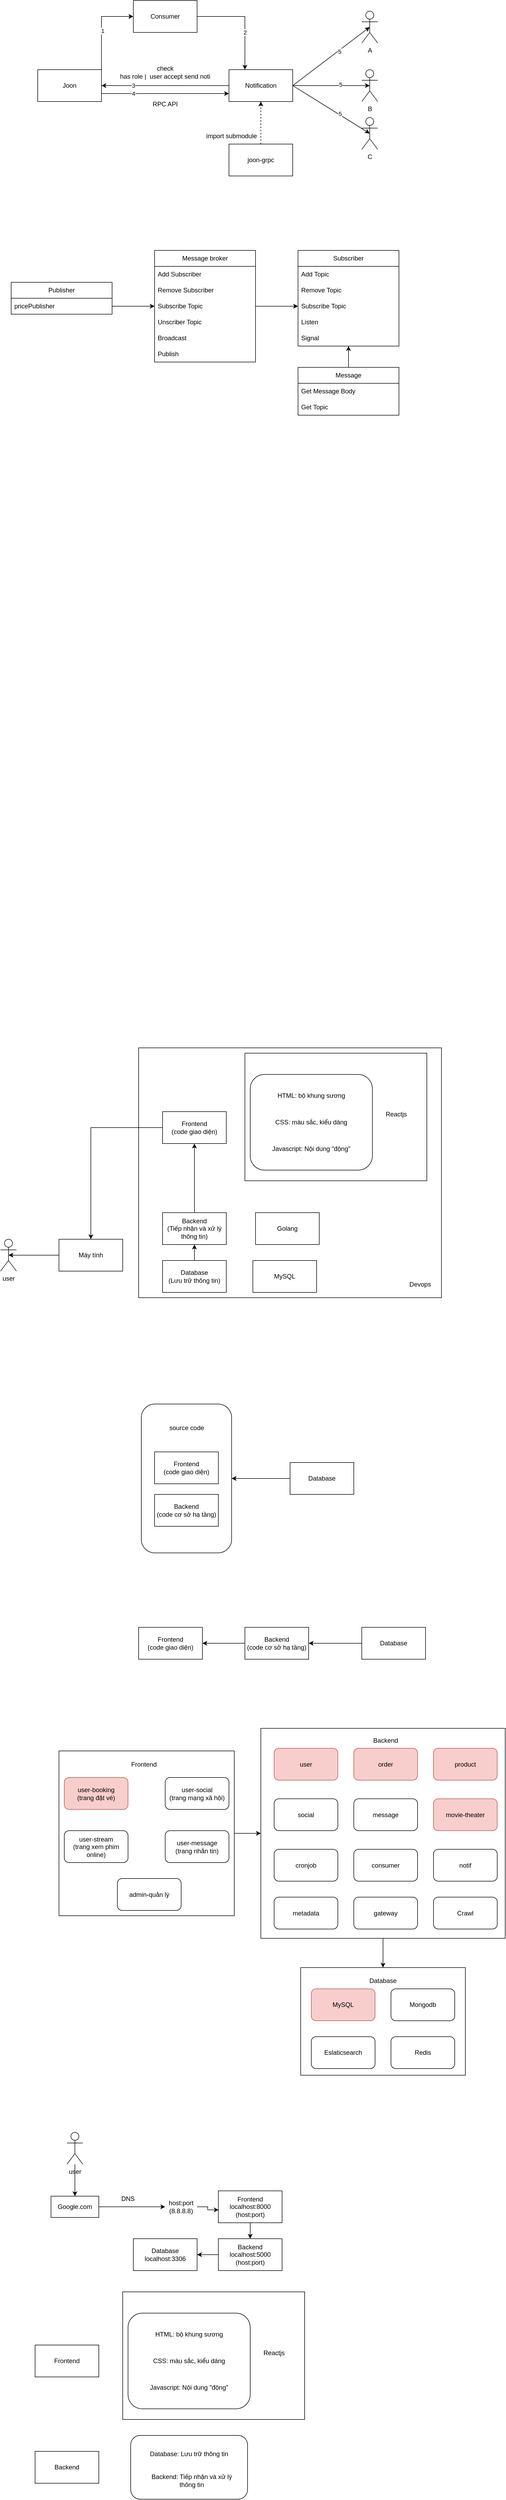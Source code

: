 <mxfile version="20.8.20" type="github">
  <diagram name="Page-1" id="BAmnxyE6l3ZED2GYQjM6">
    <mxGraphModel dx="1100" dy="565" grid="1" gridSize="10" guides="1" tooltips="1" connect="1" arrows="1" fold="1" page="1" pageScale="1" pageWidth="850" pageHeight="1100" math="0" shadow="0">
      <root>
        <mxCell id="0" />
        <mxCell id="1" parent="0" />
        <mxCell id="EBFuIBVCfwAQwDKFuReY-33" value="" style="rounded=0;whiteSpace=wrap;html=1;" vertex="1" parent="1">
          <mxGeometry x="280" y="2050" width="570" height="470" as="geometry" />
        </mxCell>
        <mxCell id="n3c0xd-BES7AvI41oE8k-5" style="edgeStyle=orthogonalEdgeStyle;rounded=0;orthogonalLoop=1;jettySize=auto;html=1;entryX=0.25;entryY=0;entryDx=0;entryDy=0;" parent="1" source="n3c0xd-BES7AvI41oE8k-1" target="n3c0xd-BES7AvI41oE8k-3" edge="1">
          <mxGeometry relative="1" as="geometry" />
        </mxCell>
        <mxCell id="O_Vcwd3Iae4a_ajbuCZc-8" value="2" style="edgeLabel;html=1;align=center;verticalAlign=middle;resizable=0;points=[];" parent="n3c0xd-BES7AvI41oE8k-5" vertex="1" connectable="0">
          <mxGeometry y="-3" relative="1" as="geometry">
            <mxPoint x="3" y="25" as="offset" />
          </mxGeometry>
        </mxCell>
        <mxCell id="n3c0xd-BES7AvI41oE8k-1" value="Consumer" style="rounded=0;whiteSpace=wrap;html=1;" parent="1" vertex="1">
          <mxGeometry x="270" y="80" width="120" height="60" as="geometry" />
        </mxCell>
        <mxCell id="O_Vcwd3Iae4a_ajbuCZc-3" style="edgeStyle=orthogonalEdgeStyle;rounded=0;orthogonalLoop=1;jettySize=auto;html=1;entryX=0;entryY=0.75;entryDx=0;entryDy=0;" parent="1" source="n3c0xd-BES7AvI41oE8k-2" target="n3c0xd-BES7AvI41oE8k-3" edge="1">
          <mxGeometry relative="1" as="geometry">
            <Array as="points">
              <mxPoint x="270" y="255" />
              <mxPoint x="270" y="255" />
            </Array>
          </mxGeometry>
        </mxCell>
        <mxCell id="O_Vcwd3Iae4a_ajbuCZc-10" value="4" style="edgeLabel;html=1;align=center;verticalAlign=middle;resizable=0;points=[];" parent="O_Vcwd3Iae4a_ajbuCZc-3" vertex="1" connectable="0">
          <mxGeometry x="-0.242" relative="1" as="geometry">
            <mxPoint x="-31" as="offset" />
          </mxGeometry>
        </mxCell>
        <mxCell id="n3c0xd-BES7AvI41oE8k-2" value="Joon" style="rounded=0;whiteSpace=wrap;html=1;" parent="1" vertex="1">
          <mxGeometry x="90" y="210" width="120" height="60" as="geometry" />
        </mxCell>
        <mxCell id="O_Vcwd3Iae4a_ajbuCZc-2" style="edgeStyle=orthogonalEdgeStyle;rounded=0;orthogonalLoop=1;jettySize=auto;html=1;entryX=1;entryY=0.5;entryDx=0;entryDy=0;" parent="1" source="n3c0xd-BES7AvI41oE8k-3" target="n3c0xd-BES7AvI41oE8k-2" edge="1">
          <mxGeometry relative="1" as="geometry" />
        </mxCell>
        <mxCell id="O_Vcwd3Iae4a_ajbuCZc-9" value="3" style="edgeLabel;html=1;align=center;verticalAlign=middle;resizable=0;points=[];" parent="O_Vcwd3Iae4a_ajbuCZc-2" vertex="1" connectable="0">
          <mxGeometry x="0.175" relative="1" as="geometry">
            <mxPoint x="-39" as="offset" />
          </mxGeometry>
        </mxCell>
        <mxCell id="n3c0xd-BES7AvI41oE8k-3" value="Notification" style="rounded=0;whiteSpace=wrap;html=1;" parent="1" vertex="1">
          <mxGeometry x="450" y="210" width="120" height="60" as="geometry" />
        </mxCell>
        <mxCell id="n3c0xd-BES7AvI41oE8k-4" value="" style="endArrow=classic;html=1;rounded=0;exitX=1;exitY=0;exitDx=0;exitDy=0;entryX=0;entryY=0.5;entryDx=0;entryDy=0;" parent="1" source="n3c0xd-BES7AvI41oE8k-2" target="n3c0xd-BES7AvI41oE8k-1" edge="1">
          <mxGeometry width="50" height="50" relative="1" as="geometry">
            <mxPoint x="400" y="280" as="sourcePoint" />
            <mxPoint x="450" y="230" as="targetPoint" />
            <Array as="points">
              <mxPoint x="210" y="110" />
              <mxPoint x="240" y="110" />
            </Array>
          </mxGeometry>
        </mxCell>
        <mxCell id="O_Vcwd3Iae4a_ajbuCZc-7" value="1" style="edgeLabel;html=1;align=center;verticalAlign=middle;resizable=0;points=[];" parent="n3c0xd-BES7AvI41oE8k-4" vertex="1" connectable="0">
          <mxGeometry x="-0.087" y="-2" relative="1" as="geometry">
            <mxPoint as="offset" />
          </mxGeometry>
        </mxCell>
        <mxCell id="n3c0xd-BES7AvI41oE8k-6" value="A" style="shape=umlActor;verticalLabelPosition=bottom;verticalAlign=top;html=1;outlineConnect=0;" parent="1" vertex="1">
          <mxGeometry x="700" y="100" width="30" height="60" as="geometry" />
        </mxCell>
        <mxCell id="n3c0xd-BES7AvI41oE8k-7" value="B" style="shape=umlActor;verticalLabelPosition=bottom;verticalAlign=top;html=1;outlineConnect=0;" parent="1" vertex="1">
          <mxGeometry x="700" y="210" width="30" height="60" as="geometry" />
        </mxCell>
        <mxCell id="n3c0xd-BES7AvI41oE8k-8" value="C" style="shape=umlActor;verticalLabelPosition=bottom;verticalAlign=top;html=1;outlineConnect=0;" parent="1" vertex="1">
          <mxGeometry x="700" y="300" width="30" height="60" as="geometry" />
        </mxCell>
        <mxCell id="n3c0xd-BES7AvI41oE8k-9" value="" style="endArrow=classic;html=1;rounded=0;exitX=1;exitY=0.5;exitDx=0;exitDy=0;entryX=0.5;entryY=0.5;entryDx=0;entryDy=0;entryPerimeter=0;" parent="1" source="n3c0xd-BES7AvI41oE8k-3" target="n3c0xd-BES7AvI41oE8k-6" edge="1">
          <mxGeometry width="50" height="50" relative="1" as="geometry">
            <mxPoint x="400" y="280" as="sourcePoint" />
            <mxPoint x="450" y="230" as="targetPoint" />
          </mxGeometry>
        </mxCell>
        <mxCell id="O_Vcwd3Iae4a_ajbuCZc-11" value="5" style="edgeLabel;html=1;align=center;verticalAlign=middle;resizable=0;points=[];" parent="n3c0xd-BES7AvI41oE8k-9" vertex="1" connectable="0">
          <mxGeometry x="0.196" y="-2" relative="1" as="geometry">
            <mxPoint as="offset" />
          </mxGeometry>
        </mxCell>
        <mxCell id="n3c0xd-BES7AvI41oE8k-10" value="" style="endArrow=classic;html=1;rounded=0;exitX=1;exitY=0.5;exitDx=0;exitDy=0;entryX=0.5;entryY=0.5;entryDx=0;entryDy=0;entryPerimeter=0;" parent="1" source="n3c0xd-BES7AvI41oE8k-3" target="n3c0xd-BES7AvI41oE8k-7" edge="1">
          <mxGeometry width="50" height="50" relative="1" as="geometry">
            <mxPoint x="400" y="280" as="sourcePoint" />
            <mxPoint x="450" y="230" as="targetPoint" />
          </mxGeometry>
        </mxCell>
        <mxCell id="O_Vcwd3Iae4a_ajbuCZc-12" value="5" style="edgeLabel;html=1;align=center;verticalAlign=middle;resizable=0;points=[];" parent="n3c0xd-BES7AvI41oE8k-10" vertex="1" connectable="0">
          <mxGeometry x="0.241" y="2" relative="1" as="geometry">
            <mxPoint as="offset" />
          </mxGeometry>
        </mxCell>
        <mxCell id="n3c0xd-BES7AvI41oE8k-11" value="" style="endArrow=classic;html=1;rounded=0;exitX=1;exitY=0.5;exitDx=0;exitDy=0;entryX=0.5;entryY=0.5;entryDx=0;entryDy=0;entryPerimeter=0;" parent="1" source="n3c0xd-BES7AvI41oE8k-3" target="n3c0xd-BES7AvI41oE8k-8" edge="1">
          <mxGeometry width="50" height="50" relative="1" as="geometry">
            <mxPoint x="400" y="280" as="sourcePoint" />
            <mxPoint x="450" y="230" as="targetPoint" />
          </mxGeometry>
        </mxCell>
        <mxCell id="O_Vcwd3Iae4a_ajbuCZc-13" value="5" style="edgeLabel;html=1;align=center;verticalAlign=middle;resizable=0;points=[];" parent="n3c0xd-BES7AvI41oE8k-11" vertex="1" connectable="0">
          <mxGeometry x="0.214" y="2" relative="1" as="geometry">
            <mxPoint as="offset" />
          </mxGeometry>
        </mxCell>
        <mxCell id="O_Vcwd3Iae4a_ajbuCZc-4" value="check &lt;br&gt;has role |&amp;nbsp; user accept send noti" style="text;html=1;strokeColor=none;fillColor=none;align=center;verticalAlign=middle;whiteSpace=wrap;rounded=0;" parent="1" vertex="1">
          <mxGeometry x="240" y="200" width="180" height="30" as="geometry" />
        </mxCell>
        <mxCell id="O_Vcwd3Iae4a_ajbuCZc-5" value="RPC API" style="text;html=1;strokeColor=none;fillColor=none;align=center;verticalAlign=middle;whiteSpace=wrap;rounded=0;" parent="1" vertex="1">
          <mxGeometry x="240" y="260" width="180" height="30" as="geometry" />
        </mxCell>
        <mxCell id="O_Vcwd3Iae4a_ajbuCZc-15" style="edgeStyle=orthogonalEdgeStyle;rounded=0;orthogonalLoop=1;jettySize=auto;html=1;entryX=0.5;entryY=1;entryDx=0;entryDy=0;dashed=1;" parent="1" source="O_Vcwd3Iae4a_ajbuCZc-14" target="n3c0xd-BES7AvI41oE8k-3" edge="1">
          <mxGeometry relative="1" as="geometry" />
        </mxCell>
        <mxCell id="O_Vcwd3Iae4a_ajbuCZc-14" value="joon-grpc" style="rounded=0;whiteSpace=wrap;html=1;" parent="1" vertex="1">
          <mxGeometry x="450" y="350" width="120" height="60" as="geometry" />
        </mxCell>
        <mxCell id="O_Vcwd3Iae4a_ajbuCZc-16" value="import submodule" style="text;html=1;strokeColor=none;fillColor=none;align=center;verticalAlign=middle;whiteSpace=wrap;rounded=0;" parent="1" vertex="1">
          <mxGeometry x="400" y="320" width="110" height="30" as="geometry" />
        </mxCell>
        <mxCell id="0sinTffmlTHwqKqQv9ls-22" style="edgeStyle=orthogonalEdgeStyle;rounded=0;orthogonalLoop=1;jettySize=auto;html=1;entryX=0.5;entryY=1;entryDx=0;entryDy=0;" parent="1" edge="1">
          <mxGeometry relative="1" as="geometry">
            <Array as="points">
              <mxPoint x="630" y="860" />
              <mxPoint x="20" y="860" />
            </Array>
            <mxPoint x="630" y="650" as="sourcePoint" />
          </mxGeometry>
        </mxCell>
        <mxCell id="M9sf2Y4nC3uKyj3SIOrS-10" value="Message broker" style="swimlane;fontStyle=0;childLayout=stackLayout;horizontal=1;startSize=30;horizontalStack=0;resizeParent=1;resizeParentMax=0;resizeLast=0;collapsible=1;marginBottom=0;whiteSpace=wrap;html=1;" parent="1" vertex="1">
          <mxGeometry x="310" y="550" width="190" height="210" as="geometry" />
        </mxCell>
        <mxCell id="M9sf2Y4nC3uKyj3SIOrS-11" value="Add Subscriber" style="text;strokeColor=none;fillColor=none;align=left;verticalAlign=middle;spacingLeft=4;spacingRight=4;overflow=hidden;points=[[0,0.5],[1,0.5]];portConstraint=eastwest;rotatable=0;whiteSpace=wrap;html=1;" parent="M9sf2Y4nC3uKyj3SIOrS-10" vertex="1">
          <mxGeometry y="30" width="190" height="30" as="geometry" />
        </mxCell>
        <mxCell id="M9sf2Y4nC3uKyj3SIOrS-12" value="Remove Subscriber" style="text;strokeColor=none;fillColor=none;align=left;verticalAlign=middle;spacingLeft=4;spacingRight=4;overflow=hidden;points=[[0,0.5],[1,0.5]];portConstraint=eastwest;rotatable=0;whiteSpace=wrap;html=1;" parent="M9sf2Y4nC3uKyj3SIOrS-10" vertex="1">
          <mxGeometry y="60" width="190" height="30" as="geometry" />
        </mxCell>
        <mxCell id="M9sf2Y4nC3uKyj3SIOrS-13" value="Subscribe Topic" style="text;strokeColor=none;fillColor=none;align=left;verticalAlign=middle;spacingLeft=4;spacingRight=4;overflow=hidden;points=[[0,0.5],[1,0.5]];portConstraint=eastwest;rotatable=0;whiteSpace=wrap;html=1;" parent="M9sf2Y4nC3uKyj3SIOrS-10" vertex="1">
          <mxGeometry y="90" width="190" height="30" as="geometry" />
        </mxCell>
        <mxCell id="M9sf2Y4nC3uKyj3SIOrS-14" value="Unscriber Topic" style="text;strokeColor=none;fillColor=none;align=left;verticalAlign=middle;spacingLeft=4;spacingRight=4;overflow=hidden;points=[[0,0.5],[1,0.5]];portConstraint=eastwest;rotatable=0;whiteSpace=wrap;html=1;" parent="M9sf2Y4nC3uKyj3SIOrS-10" vertex="1">
          <mxGeometry y="120" width="190" height="30" as="geometry" />
        </mxCell>
        <mxCell id="M9sf2Y4nC3uKyj3SIOrS-28" value="Broadcast" style="text;strokeColor=none;fillColor=none;align=left;verticalAlign=middle;spacingLeft=4;spacingRight=4;overflow=hidden;points=[[0,0.5],[1,0.5]];portConstraint=eastwest;rotatable=0;whiteSpace=wrap;html=1;" parent="M9sf2Y4nC3uKyj3SIOrS-10" vertex="1">
          <mxGeometry y="150" width="190" height="30" as="geometry" />
        </mxCell>
        <mxCell id="M9sf2Y4nC3uKyj3SIOrS-36" value="Publish" style="text;strokeColor=none;fillColor=none;align=left;verticalAlign=middle;spacingLeft=4;spacingRight=4;overflow=hidden;points=[[0,0.5],[1,0.5]];portConstraint=eastwest;rotatable=0;whiteSpace=wrap;html=1;" parent="M9sf2Y4nC3uKyj3SIOrS-10" vertex="1">
          <mxGeometry y="180" width="190" height="30" as="geometry" />
        </mxCell>
        <mxCell id="M9sf2Y4nC3uKyj3SIOrS-16" value="Subscriber" style="swimlane;fontStyle=0;childLayout=stackLayout;horizontal=1;startSize=30;horizontalStack=0;resizeParent=1;resizeParentMax=0;resizeLast=0;collapsible=1;marginBottom=0;whiteSpace=wrap;html=1;" parent="1" vertex="1">
          <mxGeometry x="580" y="550" width="190" height="180" as="geometry" />
        </mxCell>
        <mxCell id="M9sf2Y4nC3uKyj3SIOrS-17" value="Add Topic" style="text;strokeColor=none;fillColor=none;align=left;verticalAlign=middle;spacingLeft=4;spacingRight=4;overflow=hidden;points=[[0,0.5],[1,0.5]];portConstraint=eastwest;rotatable=0;whiteSpace=wrap;html=1;" parent="M9sf2Y4nC3uKyj3SIOrS-16" vertex="1">
          <mxGeometry y="30" width="190" height="30" as="geometry" />
        </mxCell>
        <mxCell id="M9sf2Y4nC3uKyj3SIOrS-18" value="Remove Topic" style="text;strokeColor=none;fillColor=none;align=left;verticalAlign=middle;spacingLeft=4;spacingRight=4;overflow=hidden;points=[[0,0.5],[1,0.5]];portConstraint=eastwest;rotatable=0;whiteSpace=wrap;html=1;" parent="M9sf2Y4nC3uKyj3SIOrS-16" vertex="1">
          <mxGeometry y="60" width="190" height="30" as="geometry" />
        </mxCell>
        <mxCell id="M9sf2Y4nC3uKyj3SIOrS-19" value="Subscribe Topic" style="text;strokeColor=none;fillColor=none;align=left;verticalAlign=middle;spacingLeft=4;spacingRight=4;overflow=hidden;points=[[0,0.5],[1,0.5]];portConstraint=eastwest;rotatable=0;whiteSpace=wrap;html=1;" parent="M9sf2Y4nC3uKyj3SIOrS-16" vertex="1">
          <mxGeometry y="90" width="190" height="30" as="geometry" />
        </mxCell>
        <mxCell id="M9sf2Y4nC3uKyj3SIOrS-20" value="Listen" style="text;strokeColor=none;fillColor=none;align=left;verticalAlign=middle;spacingLeft=4;spacingRight=4;overflow=hidden;points=[[0,0.5],[1,0.5]];portConstraint=eastwest;rotatable=0;whiteSpace=wrap;html=1;" parent="M9sf2Y4nC3uKyj3SIOrS-16" vertex="1">
          <mxGeometry y="120" width="190" height="30" as="geometry" />
        </mxCell>
        <mxCell id="M9sf2Y4nC3uKyj3SIOrS-29" value="Signal" style="text;strokeColor=none;fillColor=none;align=left;verticalAlign=middle;spacingLeft=4;spacingRight=4;overflow=hidden;points=[[0,0.5],[1,0.5]];portConstraint=eastwest;rotatable=0;whiteSpace=wrap;html=1;" parent="M9sf2Y4nC3uKyj3SIOrS-16" vertex="1">
          <mxGeometry y="150" width="190" height="30" as="geometry" />
        </mxCell>
        <mxCell id="M9sf2Y4nC3uKyj3SIOrS-37" style="edgeStyle=orthogonalEdgeStyle;rounded=0;orthogonalLoop=1;jettySize=auto;html=1;entryX=0.5;entryY=1;entryDx=0;entryDy=0;entryPerimeter=0;" parent="1" source="M9sf2Y4nC3uKyj3SIOrS-22" target="M9sf2Y4nC3uKyj3SIOrS-29" edge="1">
          <mxGeometry relative="1" as="geometry" />
        </mxCell>
        <mxCell id="M9sf2Y4nC3uKyj3SIOrS-22" value="Message" style="swimlane;fontStyle=0;childLayout=stackLayout;horizontal=1;startSize=30;horizontalStack=0;resizeParent=1;resizeParentMax=0;resizeLast=0;collapsible=1;marginBottom=0;whiteSpace=wrap;html=1;" parent="1" vertex="1">
          <mxGeometry x="580" y="770" width="190" height="90" as="geometry" />
        </mxCell>
        <mxCell id="M9sf2Y4nC3uKyj3SIOrS-23" value="Get Message Body" style="text;strokeColor=none;fillColor=none;align=left;verticalAlign=middle;spacingLeft=4;spacingRight=4;overflow=hidden;points=[[0,0.5],[1,0.5]];portConstraint=eastwest;rotatable=0;whiteSpace=wrap;html=1;" parent="M9sf2Y4nC3uKyj3SIOrS-22" vertex="1">
          <mxGeometry y="30" width="190" height="30" as="geometry" />
        </mxCell>
        <mxCell id="M9sf2Y4nC3uKyj3SIOrS-24" value="Get Topic" style="text;strokeColor=none;fillColor=none;align=left;verticalAlign=middle;spacingLeft=4;spacingRight=4;overflow=hidden;points=[[0,0.5],[1,0.5]];portConstraint=eastwest;rotatable=0;whiteSpace=wrap;html=1;" parent="M9sf2Y4nC3uKyj3SIOrS-22" vertex="1">
          <mxGeometry y="60" width="190" height="30" as="geometry" />
        </mxCell>
        <mxCell id="M9sf2Y4nC3uKyj3SIOrS-30" value="Publisher" style="swimlane;fontStyle=0;childLayout=stackLayout;horizontal=1;startSize=30;horizontalStack=0;resizeParent=1;resizeParentMax=0;resizeLast=0;collapsible=1;marginBottom=0;whiteSpace=wrap;html=1;" parent="1" vertex="1">
          <mxGeometry x="40" y="610" width="190" height="60" as="geometry" />
        </mxCell>
        <mxCell id="M9sf2Y4nC3uKyj3SIOrS-31" value="pricePublisher" style="text;strokeColor=none;fillColor=none;align=left;verticalAlign=middle;spacingLeft=4;spacingRight=4;overflow=hidden;points=[[0,0.5],[1,0.5]];portConstraint=eastwest;rotatable=0;whiteSpace=wrap;html=1;" parent="M9sf2Y4nC3uKyj3SIOrS-30" vertex="1">
          <mxGeometry y="30" width="190" height="30" as="geometry" />
        </mxCell>
        <mxCell id="M9sf2Y4nC3uKyj3SIOrS-38" style="edgeStyle=orthogonalEdgeStyle;rounded=0;orthogonalLoop=1;jettySize=auto;html=1;entryX=0;entryY=0.5;entryDx=0;entryDy=0;" parent="1" source="M9sf2Y4nC3uKyj3SIOrS-31" target="M9sf2Y4nC3uKyj3SIOrS-13" edge="1">
          <mxGeometry relative="1" as="geometry" />
        </mxCell>
        <mxCell id="M9sf2Y4nC3uKyj3SIOrS-39" style="edgeStyle=orthogonalEdgeStyle;rounded=0;orthogonalLoop=1;jettySize=auto;html=1;entryX=0;entryY=0.5;entryDx=0;entryDy=0;" parent="1" source="M9sf2Y4nC3uKyj3SIOrS-13" target="M9sf2Y4nC3uKyj3SIOrS-19" edge="1">
          <mxGeometry relative="1" as="geometry" />
        </mxCell>
        <mxCell id="EBFuIBVCfwAQwDKFuReY-1" value="user" style="shape=umlActor;verticalLabelPosition=bottom;verticalAlign=top;html=1;outlineConnect=0;" vertex="1" parent="1">
          <mxGeometry x="20" y="2410" width="30" height="60" as="geometry" />
        </mxCell>
        <mxCell id="EBFuIBVCfwAQwDKFuReY-25" style="edgeStyle=orthogonalEdgeStyle;rounded=0;orthogonalLoop=1;jettySize=auto;html=1;entryX=0.5;entryY=0.5;entryDx=0;entryDy=0;entryPerimeter=0;" edge="1" parent="1" source="EBFuIBVCfwAQwDKFuReY-2" target="EBFuIBVCfwAQwDKFuReY-1">
          <mxGeometry relative="1" as="geometry" />
        </mxCell>
        <mxCell id="EBFuIBVCfwAQwDKFuReY-2" value="Máy tính" style="rounded=0;whiteSpace=wrap;html=1;" vertex="1" parent="1">
          <mxGeometry x="130" y="2410" width="120" height="60" as="geometry" />
        </mxCell>
        <mxCell id="EBFuIBVCfwAQwDKFuReY-28" style="edgeStyle=orthogonalEdgeStyle;rounded=0;orthogonalLoop=1;jettySize=auto;html=1;" edge="1" parent="1" source="EBFuIBVCfwAQwDKFuReY-3" target="EBFuIBVCfwAQwDKFuReY-2">
          <mxGeometry relative="1" as="geometry" />
        </mxCell>
        <mxCell id="EBFuIBVCfwAQwDKFuReY-3" value="Frontend&lt;br&gt;(code giao diện)" style="rounded=0;whiteSpace=wrap;html=1;" vertex="1" parent="1">
          <mxGeometry x="325" y="2170" width="120" height="60" as="geometry" />
        </mxCell>
        <mxCell id="EBFuIBVCfwAQwDKFuReY-22" style="edgeStyle=orthogonalEdgeStyle;rounded=0;orthogonalLoop=1;jettySize=auto;html=1;entryX=0.5;entryY=1;entryDx=0;entryDy=0;" edge="1" parent="1" source="EBFuIBVCfwAQwDKFuReY-4" target="EBFuIBVCfwAQwDKFuReY-3">
          <mxGeometry relative="1" as="geometry" />
        </mxCell>
        <mxCell id="EBFuIBVCfwAQwDKFuReY-4" value="Backend&lt;br&gt;(Tiếp nhận và xử lý thông tin)" style="rounded=0;whiteSpace=wrap;html=1;" vertex="1" parent="1">
          <mxGeometry x="325" y="2360" width="120" height="60" as="geometry" />
        </mxCell>
        <mxCell id="EBFuIBVCfwAQwDKFuReY-24" style="edgeStyle=orthogonalEdgeStyle;rounded=0;orthogonalLoop=1;jettySize=auto;html=1;" edge="1" parent="1" source="EBFuIBVCfwAQwDKFuReY-17" target="EBFuIBVCfwAQwDKFuReY-4">
          <mxGeometry relative="1" as="geometry" />
        </mxCell>
        <mxCell id="EBFuIBVCfwAQwDKFuReY-17" value="Database&lt;br&gt;(Lưu trữ thông tin)" style="rounded=0;whiteSpace=wrap;html=1;" vertex="1" parent="1">
          <mxGeometry x="325" y="2450" width="120" height="60" as="geometry" />
        </mxCell>
        <mxCell id="EBFuIBVCfwAQwDKFuReY-26" value="Golang" style="rounded=0;whiteSpace=wrap;html=1;" vertex="1" parent="1">
          <mxGeometry x="500" y="2360" width="120" height="60" as="geometry" />
        </mxCell>
        <mxCell id="EBFuIBVCfwAQwDKFuReY-27" value="MySQL" style="rounded=0;whiteSpace=wrap;html=1;" vertex="1" parent="1">
          <mxGeometry x="495" y="2450" width="120" height="60" as="geometry" />
        </mxCell>
        <mxCell id="EBFuIBVCfwAQwDKFuReY-38" value="Devops" style="text;html=1;strokeColor=none;fillColor=none;align=center;verticalAlign=middle;whiteSpace=wrap;rounded=0;" vertex="1" parent="1">
          <mxGeometry x="780" y="2480" width="60" height="30" as="geometry" />
        </mxCell>
        <mxCell id="EBFuIBVCfwAQwDKFuReY-41" value="" style="rounded=1;whiteSpace=wrap;html=1;" vertex="1" parent="1">
          <mxGeometry x="285" y="2720" width="170" height="280" as="geometry" />
        </mxCell>
        <mxCell id="EBFuIBVCfwAQwDKFuReY-42" value="Frontend&lt;br&gt;(code giao diện)" style="rounded=0;whiteSpace=wrap;html=1;" vertex="1" parent="1">
          <mxGeometry x="310" y="2810" width="120" height="60" as="geometry" />
        </mxCell>
        <mxCell id="EBFuIBVCfwAQwDKFuReY-43" value="Backend&lt;br&gt;(code cơ sở hạ tầng)" style="rounded=0;whiteSpace=wrap;html=1;" vertex="1" parent="1">
          <mxGeometry x="310" y="2890" width="120" height="60" as="geometry" />
        </mxCell>
        <mxCell id="EBFuIBVCfwAQwDKFuReY-46" style="edgeStyle=orthogonalEdgeStyle;rounded=0;orthogonalLoop=1;jettySize=auto;html=1;entryX=1;entryY=0.5;entryDx=0;entryDy=0;" edge="1" parent="1" source="EBFuIBVCfwAQwDKFuReY-44" target="EBFuIBVCfwAQwDKFuReY-41">
          <mxGeometry relative="1" as="geometry" />
        </mxCell>
        <mxCell id="EBFuIBVCfwAQwDKFuReY-44" value="Database" style="rounded=0;whiteSpace=wrap;html=1;" vertex="1" parent="1">
          <mxGeometry x="565" y="2830" width="120" height="60" as="geometry" />
        </mxCell>
        <mxCell id="EBFuIBVCfwAQwDKFuReY-45" value="source code" style="text;html=1;strokeColor=none;fillColor=none;align=center;verticalAlign=middle;whiteSpace=wrap;rounded=0;" vertex="1" parent="1">
          <mxGeometry x="327.5" y="2750" width="85" height="30" as="geometry" />
        </mxCell>
        <mxCell id="EBFuIBVCfwAQwDKFuReY-48" value="Frontend&lt;br&gt;(code giao diện)" style="rounded=0;whiteSpace=wrap;html=1;" vertex="1" parent="1">
          <mxGeometry x="280" y="3140" width="120" height="60" as="geometry" />
        </mxCell>
        <mxCell id="EBFuIBVCfwAQwDKFuReY-57" style="edgeStyle=orthogonalEdgeStyle;rounded=0;orthogonalLoop=1;jettySize=auto;html=1;entryX=1;entryY=0.5;entryDx=0;entryDy=0;" edge="1" parent="1" source="EBFuIBVCfwAQwDKFuReY-49" target="EBFuIBVCfwAQwDKFuReY-48">
          <mxGeometry relative="1" as="geometry" />
        </mxCell>
        <mxCell id="EBFuIBVCfwAQwDKFuReY-49" value="Backend&lt;br&gt;(code cơ sở hạ tầng)" style="rounded=0;whiteSpace=wrap;html=1;" vertex="1" parent="1">
          <mxGeometry x="480" y="3140" width="120" height="60" as="geometry" />
        </mxCell>
        <mxCell id="EBFuIBVCfwAQwDKFuReY-55" style="edgeStyle=orthogonalEdgeStyle;rounded=0;orthogonalLoop=1;jettySize=auto;html=1;entryX=1;entryY=0.5;entryDx=0;entryDy=0;" edge="1" parent="1" source="EBFuIBVCfwAQwDKFuReY-50" target="EBFuIBVCfwAQwDKFuReY-49">
          <mxGeometry relative="1" as="geometry" />
        </mxCell>
        <mxCell id="EBFuIBVCfwAQwDKFuReY-50" value="Database" style="rounded=0;whiteSpace=wrap;html=1;" vertex="1" parent="1">
          <mxGeometry x="700" y="3140" width="120" height="60" as="geometry" />
        </mxCell>
        <mxCell id="EBFuIBVCfwAQwDKFuReY-63" value="" style="group" vertex="1" connectable="0" parent="1">
          <mxGeometry x="130" y="3330" width="840" height="652.5" as="geometry" />
        </mxCell>
        <mxCell id="OzTqHN3mKTXL2KjdTuCg-25" value="" style="rounded=0;whiteSpace=wrap;html=1;" parent="EBFuIBVCfwAQwDKFuReY-63" vertex="1">
          <mxGeometry x="380" width="460" height="395" as="geometry" />
        </mxCell>
        <mxCell id="OzTqHN3mKTXL2KjdTuCg-26" value="" style="group" parent="EBFuIBVCfwAQwDKFuReY-63" vertex="1" connectable="0">
          <mxGeometry x="405" y="37.5" width="420" height="340" as="geometry" />
        </mxCell>
        <mxCell id="OzTqHN3mKTXL2KjdTuCg-12" value="user" style="rounded=1;whiteSpace=wrap;html=1;fillColor=#f8cecc;strokeColor=#b85450;" parent="OzTqHN3mKTXL2KjdTuCg-26" vertex="1">
          <mxGeometry width="120" height="60" as="geometry" />
        </mxCell>
        <mxCell id="OzTqHN3mKTXL2KjdTuCg-15" value="order" style="rounded=1;whiteSpace=wrap;html=1;fillColor=#f8cecc;strokeColor=#b85450;" parent="OzTqHN3mKTXL2KjdTuCg-26" vertex="1">
          <mxGeometry x="150" width="120" height="60" as="geometry" />
        </mxCell>
        <mxCell id="OzTqHN3mKTXL2KjdTuCg-16" value="product" style="rounded=1;whiteSpace=wrap;html=1;fillColor=#f8cecc;strokeColor=#b85450;" parent="OzTqHN3mKTXL2KjdTuCg-26" vertex="1">
          <mxGeometry x="300" width="120" height="60" as="geometry" />
        </mxCell>
        <mxCell id="OzTqHN3mKTXL2KjdTuCg-17" value="social" style="rounded=1;whiteSpace=wrap;html=1;" parent="OzTqHN3mKTXL2KjdTuCg-26" vertex="1">
          <mxGeometry y="95" width="120" height="60" as="geometry" />
        </mxCell>
        <mxCell id="OzTqHN3mKTXL2KjdTuCg-18" value="message" style="rounded=1;whiteSpace=wrap;html=1;" parent="OzTqHN3mKTXL2KjdTuCg-26" vertex="1">
          <mxGeometry x="150" y="95" width="120" height="60" as="geometry" />
        </mxCell>
        <mxCell id="OzTqHN3mKTXL2KjdTuCg-19" value="movie-theater" style="rounded=1;whiteSpace=wrap;html=1;fillColor=#f8cecc;strokeColor=#b85450;" parent="OzTqHN3mKTXL2KjdTuCg-26" vertex="1">
          <mxGeometry x="300" y="95" width="120" height="60" as="geometry" />
        </mxCell>
        <mxCell id="OzTqHN3mKTXL2KjdTuCg-20" value="notif" style="rounded=1;whiteSpace=wrap;html=1;" parent="OzTqHN3mKTXL2KjdTuCg-26" vertex="1">
          <mxGeometry x="300" y="190" width="120" height="60" as="geometry" />
        </mxCell>
        <mxCell id="OzTqHN3mKTXL2KjdTuCg-21" value="consumer" style="rounded=1;whiteSpace=wrap;html=1;" parent="OzTqHN3mKTXL2KjdTuCg-26" vertex="1">
          <mxGeometry x="150" y="190" width="120" height="60" as="geometry" />
        </mxCell>
        <mxCell id="OzTqHN3mKTXL2KjdTuCg-22" value="cronjob" style="rounded=1;whiteSpace=wrap;html=1;" parent="OzTqHN3mKTXL2KjdTuCg-26" vertex="1">
          <mxGeometry y="190" width="120" height="60" as="geometry" />
        </mxCell>
        <mxCell id="OzTqHN3mKTXL2KjdTuCg-23" value="metadata" style="rounded=1;whiteSpace=wrap;html=1;" parent="OzTqHN3mKTXL2KjdTuCg-26" vertex="1">
          <mxGeometry y="280" width="120" height="60" as="geometry" />
        </mxCell>
        <mxCell id="OzTqHN3mKTXL2KjdTuCg-24" value="gateway" style="rounded=1;whiteSpace=wrap;html=1;" parent="OzTqHN3mKTXL2KjdTuCg-26" vertex="1">
          <mxGeometry x="150" y="280" width="120" height="60" as="geometry" />
        </mxCell>
        <mxCell id="OzTqHN3mKTXL2KjdTuCg-29" value="Backend" style="text;html=1;strokeColor=none;fillColor=none;align=center;verticalAlign=middle;whiteSpace=wrap;rounded=0;" parent="EBFuIBVCfwAQwDKFuReY-63" vertex="1">
          <mxGeometry x="585" y="7.5" width="60" height="30" as="geometry" />
        </mxCell>
        <mxCell id="OzTqHN3mKTXL2KjdTuCg-33" value="Crawl" style="rounded=1;whiteSpace=wrap;html=1;" parent="EBFuIBVCfwAQwDKFuReY-63" vertex="1">
          <mxGeometry x="705" y="317.5" width="120" height="60" as="geometry" />
        </mxCell>
        <mxCell id="OzTqHN3mKTXL2KjdTuCg-38" value="" style="group" parent="EBFuIBVCfwAQwDKFuReY-63" vertex="1" connectable="0">
          <mxGeometry x="455" y="450" width="310" height="202.5" as="geometry" />
        </mxCell>
        <mxCell id="OzTqHN3mKTXL2KjdTuCg-36" value="" style="rounded=0;whiteSpace=wrap;html=1;" parent="OzTqHN3mKTXL2KjdTuCg-38" vertex="1">
          <mxGeometry width="310" height="202.5" as="geometry" />
        </mxCell>
        <mxCell id="OzTqHN3mKTXL2KjdTuCg-31" value="MySQL" style="rounded=1;whiteSpace=wrap;html=1;fillColor=#f8cecc;strokeColor=#b85450;" parent="OzTqHN3mKTXL2KjdTuCg-38" vertex="1">
          <mxGeometry x="20" y="40" width="120" height="60" as="geometry" />
        </mxCell>
        <mxCell id="OzTqHN3mKTXL2KjdTuCg-32" value="Mongodb" style="rounded=1;whiteSpace=wrap;html=1;" parent="OzTqHN3mKTXL2KjdTuCg-38" vertex="1">
          <mxGeometry x="170" y="40" width="120" height="60" as="geometry" />
        </mxCell>
        <mxCell id="OzTqHN3mKTXL2KjdTuCg-34" value="Eslaticsearch" style="rounded=1;whiteSpace=wrap;html=1;" parent="OzTqHN3mKTXL2KjdTuCg-38" vertex="1">
          <mxGeometry x="20" y="130" width="120" height="60" as="geometry" />
        </mxCell>
        <mxCell id="OzTqHN3mKTXL2KjdTuCg-35" value="Redis" style="rounded=1;whiteSpace=wrap;html=1;" parent="OzTqHN3mKTXL2KjdTuCg-38" vertex="1">
          <mxGeometry x="170" y="130" width="120" height="60" as="geometry" />
        </mxCell>
        <mxCell id="OzTqHN3mKTXL2KjdTuCg-37" value="Database" style="text;html=1;strokeColor=none;fillColor=none;align=center;verticalAlign=middle;whiteSpace=wrap;rounded=0;" parent="OzTqHN3mKTXL2KjdTuCg-38" vertex="1">
          <mxGeometry x="125" y="10" width="60" height="30" as="geometry" />
        </mxCell>
        <mxCell id="OzTqHN3mKTXL2KjdTuCg-42" style="edgeStyle=orthogonalEdgeStyle;rounded=0;orthogonalLoop=1;jettySize=auto;html=1;entryX=0.5;entryY=0;entryDx=0;entryDy=0;" parent="EBFuIBVCfwAQwDKFuReY-63" source="OzTqHN3mKTXL2KjdTuCg-25" target="OzTqHN3mKTXL2KjdTuCg-36" edge="1">
          <mxGeometry relative="1" as="geometry" />
        </mxCell>
        <mxCell id="OzTqHN3mKTXL2KjdTuCg-39" value="" style="group" parent="EBFuIBVCfwAQwDKFuReY-63" vertex="1" connectable="0">
          <mxGeometry y="42.5" width="330" height="310" as="geometry" />
        </mxCell>
        <mxCell id="OzTqHN3mKTXL2KjdTuCg-13" value="" style="rounded=0;whiteSpace=wrap;html=1;" parent="OzTqHN3mKTXL2KjdTuCg-39" vertex="1">
          <mxGeometry width="330" height="310" as="geometry" />
        </mxCell>
        <mxCell id="OzTqHN3mKTXL2KjdTuCg-7" value="admin-quản lý" style="rounded=1;whiteSpace=wrap;html=1;" parent="OzTqHN3mKTXL2KjdTuCg-39" vertex="1">
          <mxGeometry x="110" y="240" width="120" height="60" as="geometry" />
        </mxCell>
        <mxCell id="OzTqHN3mKTXL2KjdTuCg-8" value="user-social&lt;br&gt;(trang mạng xã hội)" style="rounded=1;whiteSpace=wrap;html=1;" parent="OzTqHN3mKTXL2KjdTuCg-39" vertex="1">
          <mxGeometry x="200" y="50" width="120" height="60" as="geometry" />
        </mxCell>
        <mxCell id="OzTqHN3mKTXL2KjdTuCg-9" value="user-stream&lt;br&gt;(trang xem phim online)" style="rounded=1;whiteSpace=wrap;html=1;" parent="OzTqHN3mKTXL2KjdTuCg-39" vertex="1">
          <mxGeometry x="10" y="150" width="120" height="60" as="geometry" />
        </mxCell>
        <mxCell id="OzTqHN3mKTXL2KjdTuCg-10" value="user-message&lt;br&gt;(trang nhắn tin)" style="rounded=1;whiteSpace=wrap;html=1;" parent="OzTqHN3mKTXL2KjdTuCg-39" vertex="1">
          <mxGeometry x="200" y="150" width="120" height="60" as="geometry" />
        </mxCell>
        <mxCell id="OzTqHN3mKTXL2KjdTuCg-11" value="user-booking&lt;br&gt;(trang đặt vé)" style="rounded=1;whiteSpace=wrap;html=1;fillColor=#f8cecc;strokeColor=#b85450;" parent="OzTqHN3mKTXL2KjdTuCg-39" vertex="1">
          <mxGeometry x="10" y="50" width="120" height="60" as="geometry" />
        </mxCell>
        <mxCell id="OzTqHN3mKTXL2KjdTuCg-14" value="Frontend" style="text;html=1;strokeColor=none;fillColor=none;align=center;verticalAlign=middle;whiteSpace=wrap;rounded=0;" parent="OzTqHN3mKTXL2KjdTuCg-39" vertex="1">
          <mxGeometry x="130" y="10" width="60" height="30" as="geometry" />
        </mxCell>
        <mxCell id="OzTqHN3mKTXL2KjdTuCg-40" style="edgeStyle=orthogonalEdgeStyle;rounded=0;orthogonalLoop=1;jettySize=auto;html=1;entryX=0;entryY=0.5;entryDx=0;entryDy=0;" parent="EBFuIBVCfwAQwDKFuReY-63" source="OzTqHN3mKTXL2KjdTuCg-13" target="OzTqHN3mKTXL2KjdTuCg-25" edge="1">
          <mxGeometry relative="1" as="geometry" />
        </mxCell>
        <mxCell id="EBFuIBVCfwAQwDKFuReY-76" style="edgeStyle=orthogonalEdgeStyle;rounded=0;orthogonalLoop=1;jettySize=auto;html=1;entryX=0.005;entryY=0.595;entryDx=0;entryDy=0;entryPerimeter=0;" edge="1" parent="1" source="EBFuIBVCfwAQwDKFuReY-66" target="EBFuIBVCfwAQwDKFuReY-75">
          <mxGeometry relative="1" as="geometry" />
        </mxCell>
        <mxCell id="EBFuIBVCfwAQwDKFuReY-66" value="host:port&lt;br&gt;(8.8.8.8)" style="text;html=1;strokeColor=none;fillColor=none;align=center;verticalAlign=middle;whiteSpace=wrap;rounded=0;" vertex="1" parent="1">
          <mxGeometry x="330" y="4215" width="60" height="30" as="geometry" />
        </mxCell>
        <mxCell id="EBFuIBVCfwAQwDKFuReY-86" style="edgeStyle=orthogonalEdgeStyle;rounded=0;orthogonalLoop=1;jettySize=auto;html=1;entryX=0.5;entryY=0;entryDx=0;entryDy=0;" edge="1" parent="1" source="EBFuIBVCfwAQwDKFuReY-67" target="EBFuIBVCfwAQwDKFuReY-71">
          <mxGeometry relative="1" as="geometry" />
        </mxCell>
        <mxCell id="EBFuIBVCfwAQwDKFuReY-67" value="user" style="shape=umlActor;verticalLabelPosition=bottom;verticalAlign=top;html=1;outlineConnect=0;" vertex="1" parent="1">
          <mxGeometry x="145" y="4090" width="30" height="60" as="geometry" />
        </mxCell>
        <mxCell id="EBFuIBVCfwAQwDKFuReY-70" value="DNS" style="text;html=1;strokeColor=none;fillColor=none;align=center;verticalAlign=middle;whiteSpace=wrap;rounded=0;" vertex="1" parent="1">
          <mxGeometry x="230" y="4200" width="60" height="30" as="geometry" />
        </mxCell>
        <mxCell id="EBFuIBVCfwAQwDKFuReY-73" value="" style="group" vertex="1" connectable="0" parent="1">
          <mxGeometry x="115" y="4210" width="90" height="40" as="geometry" />
        </mxCell>
        <mxCell id="EBFuIBVCfwAQwDKFuReY-71" value="" style="rounded=0;whiteSpace=wrap;html=1;" vertex="1" parent="EBFuIBVCfwAQwDKFuReY-73">
          <mxGeometry width="90" height="40" as="geometry" />
        </mxCell>
        <mxCell id="EBFuIBVCfwAQwDKFuReY-65" value="Google.com" style="text;html=1;strokeColor=none;fillColor=none;align=center;verticalAlign=middle;whiteSpace=wrap;rounded=0;" vertex="1" parent="EBFuIBVCfwAQwDKFuReY-73">
          <mxGeometry x="15" y="5" width="60" height="30" as="geometry" />
        </mxCell>
        <mxCell id="EBFuIBVCfwAQwDKFuReY-74" style="edgeStyle=orthogonalEdgeStyle;rounded=0;orthogonalLoop=1;jettySize=auto;html=1;" edge="1" parent="1" source="EBFuIBVCfwAQwDKFuReY-71" target="EBFuIBVCfwAQwDKFuReY-66">
          <mxGeometry relative="1" as="geometry" />
        </mxCell>
        <mxCell id="EBFuIBVCfwAQwDKFuReY-83" style="edgeStyle=orthogonalEdgeStyle;rounded=0;orthogonalLoop=1;jettySize=auto;html=1;entryX=0.5;entryY=0;entryDx=0;entryDy=0;" edge="1" parent="1" source="EBFuIBVCfwAQwDKFuReY-75" target="EBFuIBVCfwAQwDKFuReY-77">
          <mxGeometry relative="1" as="geometry" />
        </mxCell>
        <mxCell id="EBFuIBVCfwAQwDKFuReY-75" value="Frontend&lt;br&gt;localhost:8000&lt;br&gt;(host:port)" style="rounded=0;whiteSpace=wrap;html=1;" vertex="1" parent="1">
          <mxGeometry x="430" y="4200" width="120" height="60" as="geometry" />
        </mxCell>
        <mxCell id="EBFuIBVCfwAQwDKFuReY-84" style="edgeStyle=orthogonalEdgeStyle;rounded=0;orthogonalLoop=1;jettySize=auto;html=1;entryX=1;entryY=0.5;entryDx=0;entryDy=0;" edge="1" parent="1" source="EBFuIBVCfwAQwDKFuReY-77" target="EBFuIBVCfwAQwDKFuReY-79">
          <mxGeometry relative="1" as="geometry" />
        </mxCell>
        <mxCell id="EBFuIBVCfwAQwDKFuReY-77" value="Backend&lt;br&gt;localhost:5000&lt;br&gt;(host:port)" style="rounded=0;whiteSpace=wrap;html=1;" vertex="1" parent="1">
          <mxGeometry x="430" y="4290" width="120" height="60" as="geometry" />
        </mxCell>
        <mxCell id="EBFuIBVCfwAQwDKFuReY-79" value="Database&lt;br&gt;localhost:3306" style="rounded=0;whiteSpace=wrap;html=1;" vertex="1" parent="1">
          <mxGeometry x="270" y="4290" width="120" height="60" as="geometry" />
        </mxCell>
        <mxCell id="EBFuIBVCfwAQwDKFuReY-94" value="Frontend" style="rounded=0;whiteSpace=wrap;html=1;" vertex="1" parent="1">
          <mxGeometry x="85" y="4490" width="120" height="60" as="geometry" />
        </mxCell>
        <mxCell id="EBFuIBVCfwAQwDKFuReY-96" value="Backend" style="rounded=0;whiteSpace=wrap;html=1;" vertex="1" parent="1">
          <mxGeometry x="85" y="4690" width="120" height="60" as="geometry" />
        </mxCell>
        <mxCell id="EBFuIBVCfwAQwDKFuReY-101" value="" style="group" vertex="1" connectable="0" parent="1">
          <mxGeometry x="265" y="4660" width="220" height="120" as="geometry" />
        </mxCell>
        <mxCell id="EBFuIBVCfwAQwDKFuReY-97" value="" style="rounded=1;whiteSpace=wrap;html=1;" vertex="1" parent="EBFuIBVCfwAQwDKFuReY-101">
          <mxGeometry width="220" height="120" as="geometry" />
        </mxCell>
        <mxCell id="EBFuIBVCfwAQwDKFuReY-98" value="Database: Lưu trữ thông tin" style="text;html=1;strokeColor=none;fillColor=none;align=center;verticalAlign=middle;whiteSpace=wrap;rounded=0;" vertex="1" parent="EBFuIBVCfwAQwDKFuReY-101">
          <mxGeometry x="30" y="20" width="160" height="30" as="geometry" />
        </mxCell>
        <mxCell id="EBFuIBVCfwAQwDKFuReY-99" value="Backend: Tiếp nhận và xử lý thông tin" style="text;html=1;strokeColor=none;fillColor=none;align=center;verticalAlign=middle;whiteSpace=wrap;rounded=0;" vertex="1" parent="EBFuIBVCfwAQwDKFuReY-101">
          <mxGeometry x="35" y="70" width="160" height="30" as="geometry" />
        </mxCell>
        <mxCell id="EBFuIBVCfwAQwDKFuReY-104" value="" style="group" vertex="1" connectable="0" parent="1">
          <mxGeometry x="250" y="4390" width="342.5" height="240" as="geometry" />
        </mxCell>
        <mxCell id="EBFuIBVCfwAQwDKFuReY-102" value="" style="rounded=0;whiteSpace=wrap;html=1;" vertex="1" parent="EBFuIBVCfwAQwDKFuReY-104">
          <mxGeometry width="342.5" height="240" as="geometry" />
        </mxCell>
        <mxCell id="EBFuIBVCfwAQwDKFuReY-100" value="" style="group" vertex="1" connectable="0" parent="EBFuIBVCfwAQwDKFuReY-104">
          <mxGeometry y="40" width="250" height="180" as="geometry" />
        </mxCell>
        <mxCell id="EBFuIBVCfwAQwDKFuReY-95" value="" style="rounded=1;whiteSpace=wrap;html=1;" vertex="1" parent="EBFuIBVCfwAQwDKFuReY-100">
          <mxGeometry x="10" width="230" height="180" as="geometry" />
        </mxCell>
        <mxCell id="EBFuIBVCfwAQwDKFuReY-90" value="HTML: bộ khung sương" style="text;html=1;strokeColor=none;fillColor=none;align=center;verticalAlign=middle;whiteSpace=wrap;rounded=0;" vertex="1" parent="EBFuIBVCfwAQwDKFuReY-100">
          <mxGeometry y="25" width="250" height="30" as="geometry" />
        </mxCell>
        <mxCell id="EBFuIBVCfwAQwDKFuReY-91" value="CSS: màu sắc, kiểu dáng" style="text;html=1;strokeColor=none;fillColor=none;align=center;verticalAlign=middle;whiteSpace=wrap;rounded=0;" vertex="1" parent="EBFuIBVCfwAQwDKFuReY-100">
          <mxGeometry y="75" width="250" height="30" as="geometry" />
        </mxCell>
        <mxCell id="EBFuIBVCfwAQwDKFuReY-92" value="Javascript: Nội dung &quot;động&quot;" style="text;html=1;strokeColor=none;fillColor=none;align=center;verticalAlign=middle;whiteSpace=wrap;rounded=0;" vertex="1" parent="EBFuIBVCfwAQwDKFuReY-100">
          <mxGeometry y="125" width="250" height="30" as="geometry" />
        </mxCell>
        <mxCell id="EBFuIBVCfwAQwDKFuReY-103" value="Reactjs" style="text;html=1;strokeColor=none;fillColor=none;align=center;verticalAlign=middle;whiteSpace=wrap;rounded=0;" vertex="1" parent="EBFuIBVCfwAQwDKFuReY-104">
          <mxGeometry x="255" y="100" width="60" height="30" as="geometry" />
        </mxCell>
        <mxCell id="EBFuIBVCfwAQwDKFuReY-105" value="" style="group" vertex="1" connectable="0" parent="1">
          <mxGeometry x="480" y="2060" width="342.5" height="240" as="geometry" />
        </mxCell>
        <mxCell id="EBFuIBVCfwAQwDKFuReY-106" value="" style="rounded=0;whiteSpace=wrap;html=1;" vertex="1" parent="EBFuIBVCfwAQwDKFuReY-105">
          <mxGeometry width="342.5" height="240" as="geometry" />
        </mxCell>
        <mxCell id="EBFuIBVCfwAQwDKFuReY-107" value="" style="group" vertex="1" connectable="0" parent="EBFuIBVCfwAQwDKFuReY-105">
          <mxGeometry y="40" width="250" height="180" as="geometry" />
        </mxCell>
        <mxCell id="EBFuIBVCfwAQwDKFuReY-108" value="" style="rounded=1;whiteSpace=wrap;html=1;" vertex="1" parent="EBFuIBVCfwAQwDKFuReY-107">
          <mxGeometry x="10" width="230" height="180" as="geometry" />
        </mxCell>
        <mxCell id="EBFuIBVCfwAQwDKFuReY-109" value="HTML: bộ khung sương" style="text;html=1;strokeColor=none;fillColor=none;align=center;verticalAlign=middle;whiteSpace=wrap;rounded=0;" vertex="1" parent="EBFuIBVCfwAQwDKFuReY-107">
          <mxGeometry y="25" width="250" height="30" as="geometry" />
        </mxCell>
        <mxCell id="EBFuIBVCfwAQwDKFuReY-110" value="CSS: màu sắc, kiểu dáng" style="text;html=1;strokeColor=none;fillColor=none;align=center;verticalAlign=middle;whiteSpace=wrap;rounded=0;" vertex="1" parent="EBFuIBVCfwAQwDKFuReY-107">
          <mxGeometry y="75" width="250" height="30" as="geometry" />
        </mxCell>
        <mxCell id="EBFuIBVCfwAQwDKFuReY-111" value="Javascript: Nội dung &quot;động&quot;" style="text;html=1;strokeColor=none;fillColor=none;align=center;verticalAlign=middle;whiteSpace=wrap;rounded=0;" vertex="1" parent="EBFuIBVCfwAQwDKFuReY-107">
          <mxGeometry y="125" width="250" height="30" as="geometry" />
        </mxCell>
        <mxCell id="EBFuIBVCfwAQwDKFuReY-112" value="Reactjs" style="text;html=1;strokeColor=none;fillColor=none;align=center;verticalAlign=middle;whiteSpace=wrap;rounded=0;" vertex="1" parent="EBFuIBVCfwAQwDKFuReY-105">
          <mxGeometry x="255" y="100" width="60" height="30" as="geometry" />
        </mxCell>
      </root>
    </mxGraphModel>
  </diagram>
</mxfile>
